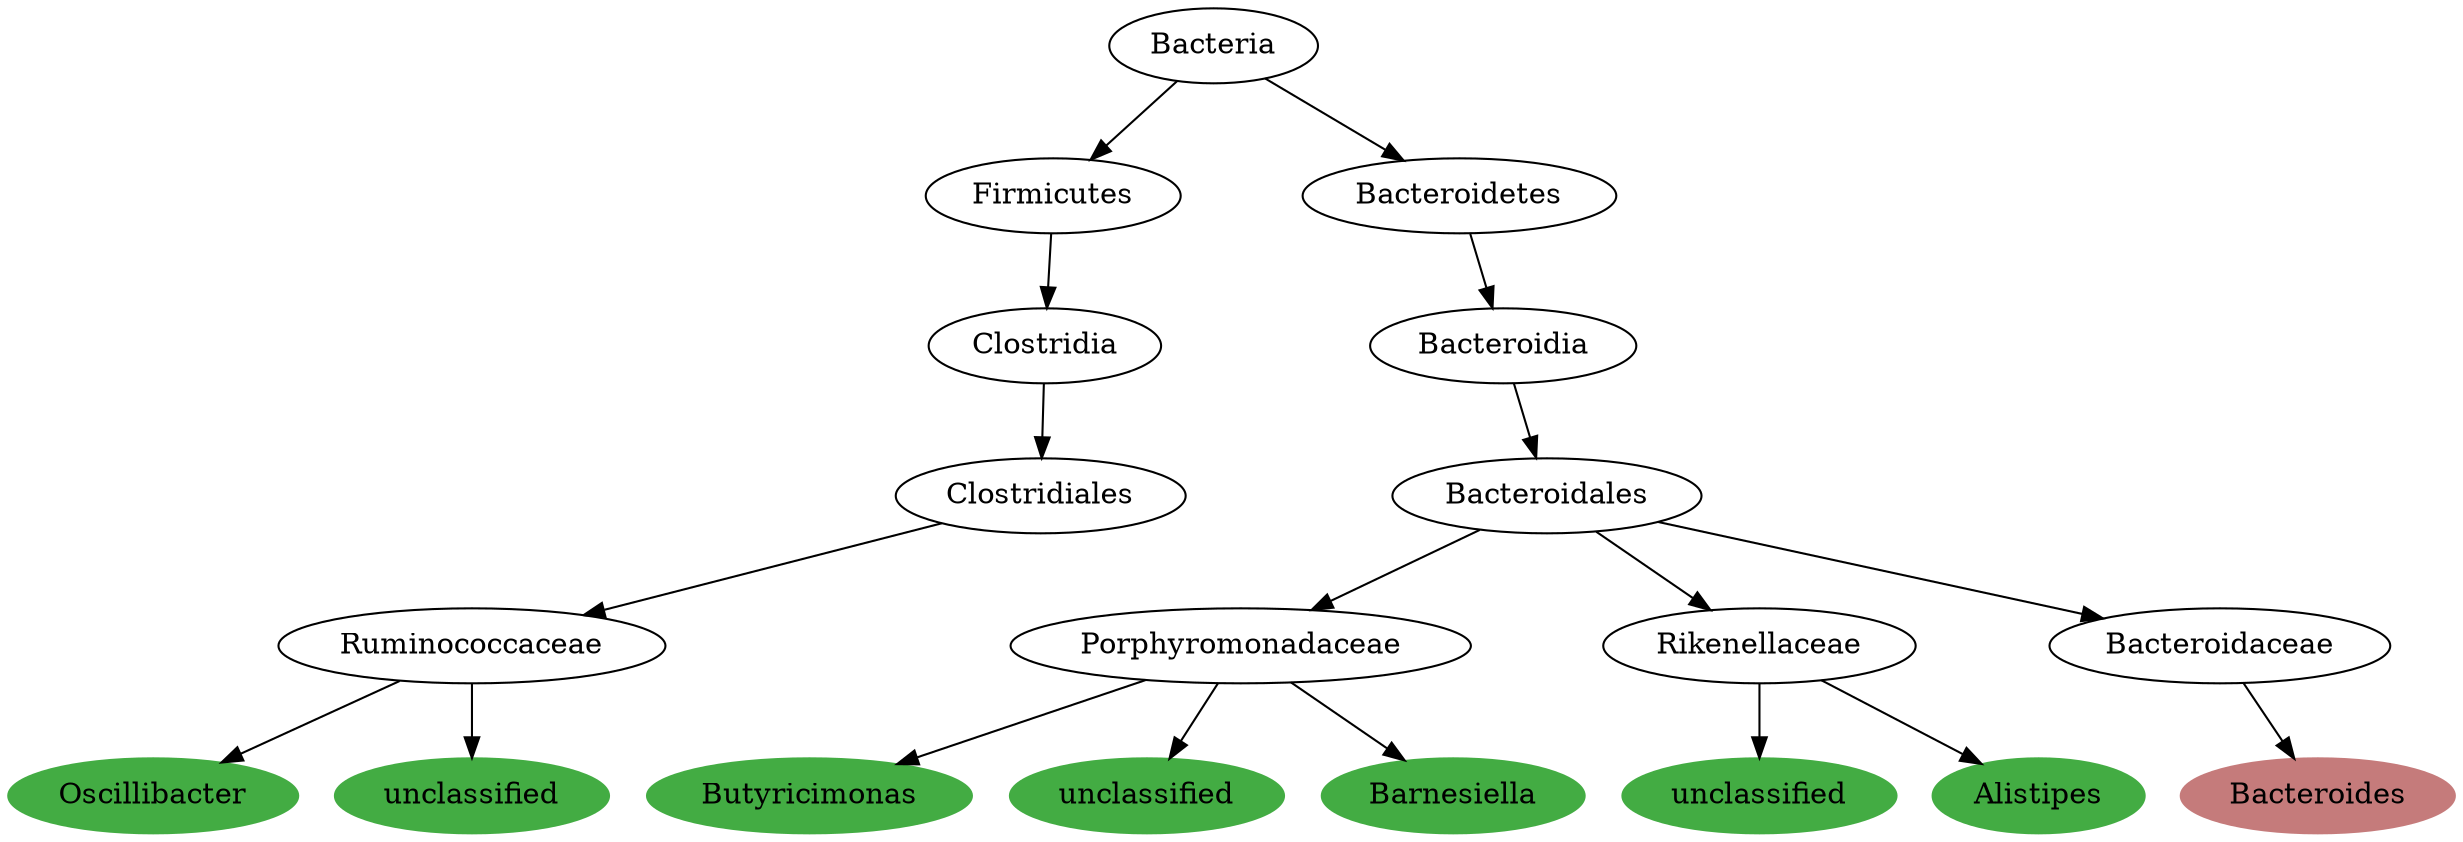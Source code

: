 digraph G { 
	RuminococcaceaeOscillibacter [label="Oscillibacter", color="#43AC43", style=filled];
	ClostridialesRuminococcaceae [label="Ruminococcaceae"];
	RuminococcaceaeOscillibacter [label="Oscillibacter"];
	ClostridialesRuminococcaceae -> RuminococcaceaeOscillibacter;
	ClostridiaClostridiales [label="Clostridiales"];
	ClostridialesRuminococcaceae [label="Ruminococcaceae"];
	ClostridiaClostridiales -> ClostridialesRuminococcaceae;
	FirmicutesClostridia [label="Clostridia"];
	ClostridiaClostridiales [label="Clostridiales"];
	FirmicutesClostridia -> ClostridiaClostridiales;
	BacteriaFirmicutes [label="Firmicutes"];
	FirmicutesClostridia [label="Clostridia"];
	BacteriaFirmicutes -> FirmicutesClostridia;
	Bacteria [label="Bacteria"];
	BacteriaFirmicutes [label="Firmicutes"];
	Bacteria -> BacteriaFirmicutes;
	Ruminococcaceaeunclassified [label="unclassified", color="#43AC43", style=filled];
	ClostridialesRuminococcaceae [label="Ruminococcaceae"];
	Ruminococcaceaeunclassified [label="unclassified"];
	ClostridialesRuminococcaceae -> Ruminococcaceaeunclassified;
	PorphyromonadaceaeButyricimonas [label="Butyricimonas", color="#43AC43", style=filled];
	BacteroidalesPorphyromonadaceae [label="Porphyromonadaceae"];
	PorphyromonadaceaeButyricimonas [label="Butyricimonas"];
	BacteroidalesPorphyromonadaceae -> PorphyromonadaceaeButyricimonas;
	BacteroidiaBacteroidales [label="Bacteroidales"];
	BacteroidalesPorphyromonadaceae [label="Porphyromonadaceae"];
	BacteroidiaBacteroidales -> BacteroidalesPorphyromonadaceae;
	BacteroidetesBacteroidia [label="Bacteroidia"];
	BacteroidiaBacteroidales [label="Bacteroidales"];
	BacteroidetesBacteroidia -> BacteroidiaBacteroidales;
	BacteriaBacteroidetes [label="Bacteroidetes"];
	BacteroidetesBacteroidia [label="Bacteroidia"];
	BacteriaBacteroidetes -> BacteroidetesBacteroidia;
	Bacteria [label="Bacteria"];
	BacteriaBacteroidetes [label="Bacteroidetes"];
	Bacteria -> BacteriaBacteroidetes;
	Porphyromonadaceaeunclassified [label="unclassified", color="#43AC43", style=filled];
	BacteroidalesPorphyromonadaceae [label="Porphyromonadaceae"];
	Porphyromonadaceaeunclassified [label="unclassified"];
	BacteroidalesPorphyromonadaceae -> Porphyromonadaceaeunclassified;
	PorphyromonadaceaeBarnesiella [label="Barnesiella", color="#43AC43", style=filled];
	BacteroidalesPorphyromonadaceae [label="Porphyromonadaceae"];
	PorphyromonadaceaeBarnesiella [label="Barnesiella"];
	BacteroidalesPorphyromonadaceae -> PorphyromonadaceaeBarnesiella;
	Rikenellaceaeunclassified [label="unclassified", color="#43AC43", style=filled];
	BacteroidalesRikenellaceae [label="Rikenellaceae"];
	Rikenellaceaeunclassified [label="unclassified"];
	BacteroidalesRikenellaceae -> Rikenellaceaeunclassified;
	BacteroidiaBacteroidales [label="Bacteroidales"];
	BacteroidalesRikenellaceae [label="Rikenellaceae"];
	BacteroidiaBacteroidales -> BacteroidalesRikenellaceae;
	RikenellaceaeAlistipes [label="Alistipes", color="#43AC43", style=filled];
	BacteroidalesRikenellaceae [label="Rikenellaceae"];
	RikenellaceaeAlistipes [label="Alistipes"];
	BacteroidalesRikenellaceae -> RikenellaceaeAlistipes;
	BacteroidaceaeBacteroides [label="Bacteroides", color="#C57B7B", style=filled];
	BacteroidalesBacteroidaceae [label="Bacteroidaceae"];
	BacteroidaceaeBacteroides [label="Bacteroides"];
	BacteroidalesBacteroidaceae -> BacteroidaceaeBacteroides;
	BacteroidiaBacteroidales [label="Bacteroidales"];
	BacteroidalesBacteroidaceae [label="Bacteroidaceae"];
	BacteroidiaBacteroidales -> BacteroidalesBacteroidaceae;

 }
